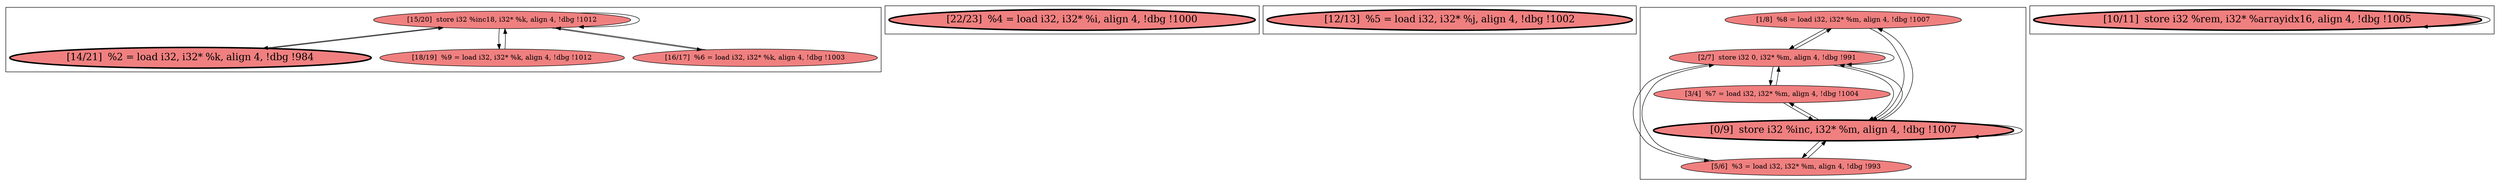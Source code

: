 
digraph G {





subgraph cluster4 {


node187 [fillcolor=lightcoral,label="[15/20]  store i32 %inc18, i32* %k, align 4, !dbg !1012",shape=ellipse,style=filled ]
node186 [penwidth=3.0,fontsize=20,fillcolor=lightcoral,label="[14/21]  %2 = load i32, i32* %k, align 4, !dbg !984",shape=ellipse,style=filled ]
node184 [fillcolor=lightcoral,label="[18/19]  %9 = load i32, i32* %k, align 4, !dbg !1012",shape=ellipse,style=filled ]
node185 [fillcolor=lightcoral,label="[16/17]  %6 = load i32, i32* %k, align 4, !dbg !1003",shape=ellipse,style=filled ]

node187->node186 [ ]
node185->node187 [ ]
node186->node187 [ ]
node187->node187 [ ]
node187->node185 [ ]
node184->node187 [ ]
node187->node184 [ ]


}

subgraph cluster3 {


node183 [penwidth=3.0,fontsize=20,fillcolor=lightcoral,label="[22/23]  %4 = load i32, i32* %i, align 4, !dbg !1000",shape=ellipse,style=filled ]



}

subgraph cluster2 {


node182 [penwidth=3.0,fontsize=20,fillcolor=lightcoral,label="[12/13]  %5 = load i32, i32* %j, align 4, !dbg !1002",shape=ellipse,style=filled ]



}

subgraph cluster0 {


node180 [fillcolor=lightcoral,label="[1/8]  %8 = load i32, i32* %m, align 4, !dbg !1007",shape=ellipse,style=filled ]
node178 [fillcolor=lightcoral,label="[2/7]  store i32 0, i32* %m, align 4, !dbg !991",shape=ellipse,style=filled ]
node179 [penwidth=3.0,fontsize=20,fillcolor=lightcoral,label="[0/9]  store i32 %inc, i32* %m, align 4, !dbg !1007",shape=ellipse,style=filled ]
node176 [fillcolor=lightcoral,label="[5/6]  %3 = load i32, i32* %m, align 4, !dbg !993",shape=ellipse,style=filled ]
node177 [fillcolor=lightcoral,label="[3/4]  %7 = load i32, i32* %m, align 4, !dbg !1004",shape=ellipse,style=filled ]

node177->node179 [ ]
node178->node179 [ ]
node179->node178 [ ]
node176->node178 [ ]
node178->node176 [ ]
node176->node179 [ ]
node178->node177 [ ]
node179->node176 [ ]
node179->node180 [ ]
node180->node179 [ ]
node177->node178 [ ]
node180->node178 [ ]
node179->node177 [ ]
node178->node178 [ ]
node178->node180 [ ]
node179->node179 [ ]


}

subgraph cluster1 {


node181 [penwidth=3.0,fontsize=20,fillcolor=lightcoral,label="[10/11]  store i32 %rem, i32* %arrayidx16, align 4, !dbg !1005",shape=ellipse,style=filled ]

node181->node181 [ ]


}

}

